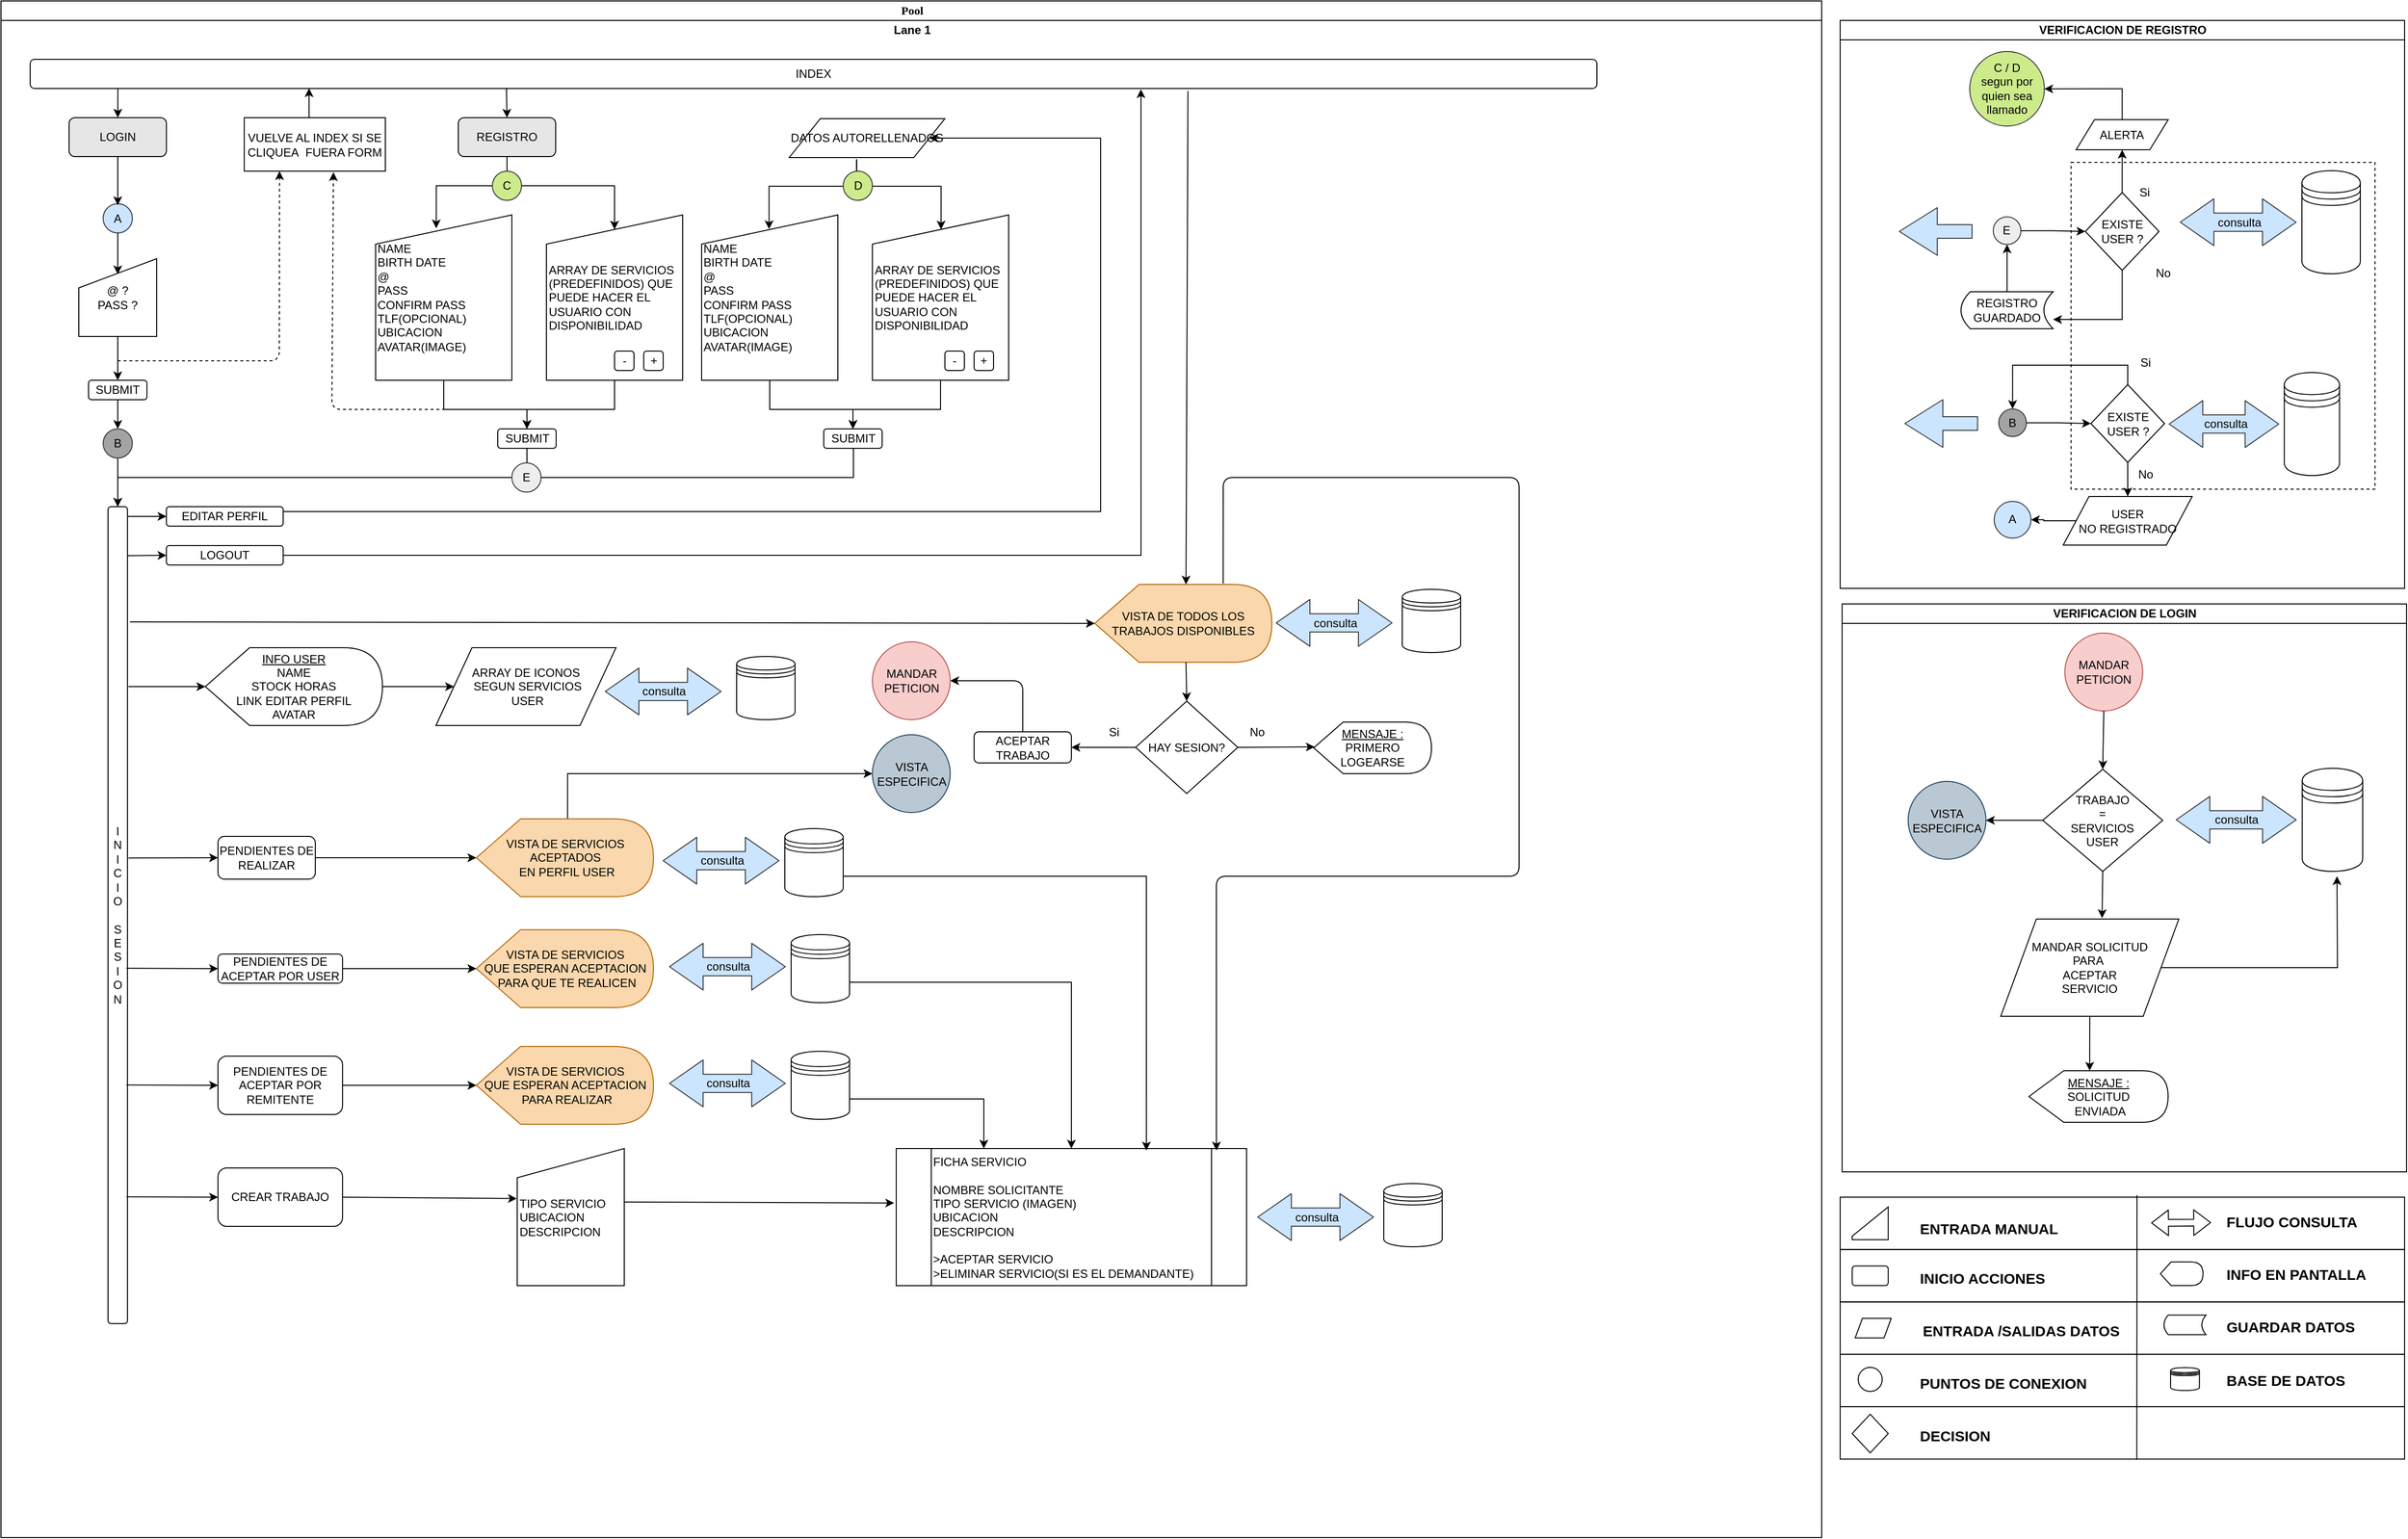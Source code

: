 <mxfile version="12.1.9" type="google" pages="1"><diagram name="Page-1" id="0783ab3e-0a74-02c8-0abd-f7b4e66b4bec"><mxGraphModel dx="1317" dy="709" grid="1" gridSize="10" guides="1" tooltips="1" connect="1" arrows="1" fold="1" page="1" pageScale="1" pageWidth="850" pageHeight="1100" background="#ffffff" math="0" shadow="0"><root><mxCell id="0"/><mxCell id="1" parent="0"/><mxCell id="1c1d494c118603dd-1" value="Pool" style="swimlane;html=1;childLayout=stackLayout;startSize=20;rounded=0;shadow=0;comic=0;labelBackgroundColor=none;strokeColor=#000000;strokeWidth=1;fillColor=#FFFFFF;fontFamily=Verdana;fontSize=12;fontColor=#000000;align=center;" parent="1" vertex="1"><mxGeometry x="60" width="1871" height="1580" as="geometry"/></mxCell><mxCell id="1c1d494c118603dd-2" value="Lane 1" style="swimlane;html=1;startSize=20;swimlaneLine=0;glass=0;fillColor=none;" parent="1c1d494c118603dd-1" vertex="1"><mxGeometry y="20" width="1871" height="1560" as="geometry"/></mxCell><mxCell id="NSRBQ9yBujfU7X5yYh3Y-1" value="INDEX" style="rounded=1;whiteSpace=wrap;html=1;" parent="1c1d494c118603dd-2" vertex="1"><mxGeometry x="30" y="40" width="1610" height="30" as="geometry"/></mxCell><mxCell id="NSRBQ9yBujfU7X5yYh3Y-33" style="edgeStyle=orthogonalEdgeStyle;rounded=0;orthogonalLoop=1;jettySize=auto;html=1;exitX=0.5;exitY=1;exitDx=0;exitDy=0;entryX=0.5;entryY=0.2;entryDx=0;entryDy=0;entryPerimeter=0;" parent="1c1d494c118603dd-2" source="NSRBQ9yBujfU7X5yYh3Y-242" target="NSRBQ9yBujfU7X5yYh3Y-31" edge="1"><mxGeometry relative="1" as="geometry"/></mxCell><mxCell id="NSRBQ9yBujfU7X5yYh3Y-5" value="LOGIN" style="rounded=1;whiteSpace=wrap;html=1;absoluteArcSize=0;perimeterSpacing=0;fillColor=#E6E6E6;" parent="1c1d494c118603dd-2" vertex="1"><mxGeometry x="70" y="100" width="100" height="40" as="geometry"/></mxCell><mxCell id="NSRBQ9yBujfU7X5yYh3Y-7" value="" style="endArrow=classic;html=1;exitX=0.056;exitY=1.011;exitDx=0;exitDy=0;exitPerimeter=0;" parent="1c1d494c118603dd-2" source="NSRBQ9yBujfU7X5yYh3Y-1" target="NSRBQ9yBujfU7X5yYh3Y-5" edge="1"><mxGeometry width="50" height="50" relative="1" as="geometry"><mxPoint x="200" y="130" as="sourcePoint"/><mxPoint x="250" y="80" as="targetPoint"/></mxGeometry></mxCell><mxCell id="NSRBQ9yBujfU7X5yYh3Y-63" style="edgeStyle=orthogonalEdgeStyle;rounded=0;orthogonalLoop=1;jettySize=auto;html=1;entryX=0.5;entryY=0;entryDx=0;entryDy=0;" parent="1c1d494c118603dd-2" source="NSRBQ9yBujfU7X5yYh3Y-240" target="NSRBQ9yBujfU7X5yYh3Y-62" edge="1"><mxGeometry relative="1" as="geometry"><mxPoint x="120" y="420" as="sourcePoint"/></mxGeometry></mxCell><mxCell id="NSRBQ9yBujfU7X5yYh3Y-53" style="edgeStyle=orthogonalEdgeStyle;rounded=0;orthogonalLoop=1;jettySize=auto;html=1;exitX=0.5;exitY=1;exitDx=0;exitDy=0;entryX=0.5;entryY=0;entryDx=0;entryDy=0;" parent="1c1d494c118603dd-2" source="NSRBQ9yBujfU7X5yYh3Y-31" target="NSRBQ9yBujfU7X5yYh3Y-52" edge="1"><mxGeometry relative="1" as="geometry"/></mxCell><mxCell id="NSRBQ9yBujfU7X5yYh3Y-31" value="@ ?&lt;br&gt;PASS ?" style="shape=manualInput;whiteSpace=wrap;html=1;rounded=0;" parent="1c1d494c118603dd-2" vertex="1"><mxGeometry x="80" y="245" width="80" height="80" as="geometry"/></mxCell><mxCell id="NSRBQ9yBujfU7X5yYh3Y-57" style="edgeStyle=orthogonalEdgeStyle;rounded=0;orthogonalLoop=1;jettySize=auto;html=1;exitX=0.5;exitY=1;exitDx=0;exitDy=0;entryX=0.445;entryY=0.081;entryDx=0;entryDy=0;entryPerimeter=0;" parent="1c1d494c118603dd-2" source="NSRBQ9yBujfU7X5yYh3Y-46" target="NSRBQ9yBujfU7X5yYh3Y-48" edge="1"><mxGeometry relative="1" as="geometry"/></mxCell><mxCell id="NSRBQ9yBujfU7X5yYh3Y-58" style="edgeStyle=orthogonalEdgeStyle;rounded=0;orthogonalLoop=1;jettySize=auto;html=1;exitX=0.5;exitY=1;exitDx=0;exitDy=0;entryX=0.5;entryY=0.088;entryDx=0;entryDy=0;entryPerimeter=0;" parent="1c1d494c118603dd-2" source="NSRBQ9yBujfU7X5yYh3Y-46" target="NSRBQ9yBujfU7X5yYh3Y-49" edge="1"><mxGeometry relative="1" as="geometry"/></mxCell><mxCell id="NSRBQ9yBujfU7X5yYh3Y-46" value="REGISTRO" style="rounded=1;whiteSpace=wrap;html=1;absoluteArcSize=0;perimeterSpacing=0;fillColor=#E6E6E6;" parent="1c1d494c118603dd-2" vertex="1"><mxGeometry x="470" y="100" width="100" height="40" as="geometry"/></mxCell><mxCell id="NSRBQ9yBujfU7X5yYh3Y-47" value="" style="endArrow=classic;html=1;exitX=0.304;exitY=0.978;exitDx=0;exitDy=0;exitPerimeter=0;entryX=0.5;entryY=0;entryDx=0;entryDy=0;" parent="1c1d494c118603dd-2" source="NSRBQ9yBujfU7X5yYh3Y-1" target="NSRBQ9yBujfU7X5yYh3Y-46" edge="1"><mxGeometry width="50" height="50" relative="1" as="geometry"><mxPoint x="640" y="170" as="sourcePoint"/><mxPoint x="690" y="120" as="targetPoint"/></mxGeometry></mxCell><mxCell id="NSRBQ9yBujfU7X5yYh3Y-60" style="edgeStyle=orthogonalEdgeStyle;rounded=0;orthogonalLoop=1;jettySize=auto;html=1;exitX=0.5;exitY=1;exitDx=0;exitDy=0;entryX=0.5;entryY=0;entryDx=0;entryDy=0;" parent="1c1d494c118603dd-2" source="NSRBQ9yBujfU7X5yYh3Y-48" target="NSRBQ9yBujfU7X5yYh3Y-59" edge="1"><mxGeometry relative="1" as="geometry"><Array as="points"><mxPoint x="454.5" y="400"/><mxPoint x="540.5" y="400"/></Array></mxGeometry></mxCell><mxCell id="NSRBQ9yBujfU7X5yYh3Y-48" value="NAME&lt;br&gt;BIRTH DATE&lt;br&gt;@&lt;br&gt;PASS&lt;br&gt;CONFIRM PASS&lt;br&gt;TLF(OPCIONAL)&lt;br&gt;UBICACION&lt;br&gt;AVATAR(IMAGE)&lt;br&gt;" style="shape=manualInput;whiteSpace=wrap;html=1;rounded=0;fillColor=none;align=left;" parent="1c1d494c118603dd-2" vertex="1"><mxGeometry x="385" y="200" width="140" height="170" as="geometry"/></mxCell><mxCell id="NSRBQ9yBujfU7X5yYh3Y-61" style="edgeStyle=orthogonalEdgeStyle;rounded=0;orthogonalLoop=1;jettySize=auto;html=1;exitX=0.5;exitY=1;exitDx=0;exitDy=0;entryX=0.5;entryY=0;entryDx=0;entryDy=0;" parent="1c1d494c118603dd-2" source="NSRBQ9yBujfU7X5yYh3Y-49" target="NSRBQ9yBujfU7X5yYh3Y-59" edge="1"><mxGeometry relative="1" as="geometry"><Array as="points"><mxPoint x="630.5" y="400"/><mxPoint x="540.5" y="400"/></Array></mxGeometry></mxCell><mxCell id="NSRBQ9yBujfU7X5yYh3Y-49" value="ARRAY DE SERVICIOS (PREDEFINIDOS) QUE PUEDE HACER EL USUARIO CON DISPONIBILIDAD" style="shape=manualInput;whiteSpace=wrap;html=1;rounded=0;fillColor=none;align=left;" parent="1c1d494c118603dd-2" vertex="1"><mxGeometry x="560.5" y="200" width="140" height="170" as="geometry"/></mxCell><mxCell id="NSRBQ9yBujfU7X5yYh3Y-54" style="edgeStyle=orthogonalEdgeStyle;rounded=0;orthogonalLoop=1;jettySize=auto;html=1;exitX=0.5;exitY=1;exitDx=0;exitDy=0;entryX=0.5;entryY=0;entryDx=0;entryDy=0;" parent="1c1d494c118603dd-2" source="NSRBQ9yBujfU7X5yYh3Y-52" target="NSRBQ9yBujfU7X5yYh3Y-240" edge="1"><mxGeometry relative="1" as="geometry"><mxPoint x="120" y="359.571" as="targetPoint"/></mxGeometry></mxCell><mxCell id="NSRBQ9yBujfU7X5yYh3Y-52" value="SUBMIT" style="rounded=1;whiteSpace=wrap;html=1;fillColor=none;" parent="1c1d494c118603dd-2" vertex="1"><mxGeometry x="90" y="370" width="60" height="20" as="geometry"/></mxCell><mxCell id="NSRBQ9yBujfU7X5yYh3Y-55" value="+" style="rounded=1;whiteSpace=wrap;html=1;fillColor=none;" parent="1c1d494c118603dd-2" vertex="1"><mxGeometry x="660.5" y="340" width="20" height="20" as="geometry"/></mxCell><mxCell id="NSRBQ9yBujfU7X5yYh3Y-56" value="-" style="rounded=1;whiteSpace=wrap;html=1;fillColor=none;" parent="1c1d494c118603dd-2" vertex="1"><mxGeometry x="630.5" y="340" width="20" height="20" as="geometry"/></mxCell><mxCell id="NSRBQ9yBujfU7X5yYh3Y-65" style="edgeStyle=orthogonalEdgeStyle;rounded=0;orthogonalLoop=1;jettySize=auto;html=1;exitX=0.5;exitY=1;exitDx=0;exitDy=0;entryX=0.5;entryY=0;entryDx=0;entryDy=0;" parent="1c1d494c118603dd-2" source="NSRBQ9yBujfU7X5yYh3Y-59" target="NSRBQ9yBujfU7X5yYh3Y-62" edge="1"><mxGeometry relative="1" as="geometry"/></mxCell><mxCell id="NSRBQ9yBujfU7X5yYh3Y-59" value="SUBMIT" style="rounded=1;whiteSpace=wrap;html=1;fillColor=none;" parent="1c1d494c118603dd-2" vertex="1"><mxGeometry x="510.5" y="420" width="60" height="20" as="geometry"/></mxCell><mxCell id="NSRBQ9yBujfU7X5yYh3Y-62" value="I&lt;br&gt;N&lt;br&gt;I&lt;br&gt;C&lt;br&gt;I&lt;br&gt;O&lt;br&gt;&lt;br&gt;S&lt;br&gt;E&lt;br&gt;S&lt;br&gt;I&lt;br&gt;O&lt;br&gt;N" style="rounded=1;whiteSpace=wrap;html=1;fillColor=none;gradientColor=#d5739d;strokeColor=#000000;" parent="1c1d494c118603dd-2" vertex="1"><mxGeometry x="110" y="500" width="20" height="840" as="geometry"/></mxCell><mxCell id="NSRBQ9yBujfU7X5yYh3Y-66" value="" style="endArrow=classic;html=1;dashed=1;entryX=0.632;entryY=1.021;entryDx=0;entryDy=0;entryPerimeter=0;" parent="1c1d494c118603dd-2" target="NSRBQ9yBujfU7X5yYh3Y-69" edge="1"><mxGeometry width="50" height="50" relative="1" as="geometry"><mxPoint x="480.5" y="400" as="sourcePoint"/><mxPoint x="370" y="94" as="targetPoint"/><Array as="points"><mxPoint x="340" y="400"/></Array></mxGeometry></mxCell><mxCell id="NSRBQ9yBujfU7X5yYh3Y-286" style="edgeStyle=orthogonalEdgeStyle;rounded=0;orthogonalLoop=1;jettySize=auto;html=1;exitX=0.5;exitY=0;exitDx=0;exitDy=0;entryX=0.178;entryY=0.993;entryDx=0;entryDy=0;entryPerimeter=0;" parent="1c1d494c118603dd-2" source="NSRBQ9yBujfU7X5yYh3Y-69" target="NSRBQ9yBujfU7X5yYh3Y-1" edge="1"><mxGeometry relative="1" as="geometry"/></mxCell><mxCell id="NSRBQ9yBujfU7X5yYh3Y-69" value="&lt;span style=&quot;white-space: normal&quot;&gt;VUELVE AL INDEX SI SE CLIQUEA&amp;nbsp; FUERA FORM&lt;/span&gt;" style="rounded=0;whiteSpace=wrap;html=1;glass=0;fillColor=none;" parent="1c1d494c118603dd-2" vertex="1"><mxGeometry x="250" y="100" width="145" height="55" as="geometry"/></mxCell><mxCell id="NSRBQ9yBujfU7X5yYh3Y-108" value="" style="endArrow=classic;html=1;dashed=1;entryX=0.25;entryY=1;entryDx=0;entryDy=0;" parent="1c1d494c118603dd-2" target="NSRBQ9yBujfU7X5yYh3Y-69" edge="1"><mxGeometry width="50" height="50" relative="1" as="geometry"><mxPoint x="120" y="350" as="sourcePoint"/><mxPoint x="340" y="280" as="targetPoint"/><Array as="points"><mxPoint x="286" y="350"/></Array></mxGeometry></mxCell><mxCell id="NSRBQ9yBujfU7X5yYh3Y-190" style="edgeStyle=orthogonalEdgeStyle;rounded=0;orthogonalLoop=1;jettySize=auto;html=1;exitX=1;exitY=0.25;exitDx=0;exitDy=0;" parent="1c1d494c118603dd-2" source="NSRBQ9yBujfU7X5yYh3Y-141" target="NSRBQ9yBujfU7X5yYh3Y-188" edge="1"><mxGeometry relative="1" as="geometry"><Array as="points"><mxPoint x="1130" y="505"/><mxPoint x="1130" y="121"/></Array></mxGeometry></mxCell><mxCell id="NSRBQ9yBujfU7X5yYh3Y-141" value="EDITAR PERFIL" style="rounded=1;whiteSpace=wrap;html=1;glass=0;fillColor=none;" parent="1c1d494c118603dd-2" vertex="1"><mxGeometry x="170" y="500" width="120" height="20" as="geometry"/></mxCell><mxCell id="NSRBQ9yBujfU7X5yYh3Y-178" value="NAME&lt;br&gt;BIRTH DATE&lt;br&gt;@&lt;br&gt;PASS&lt;br&gt;CONFIRM PASS&lt;br&gt;TLF(OPCIONAL)&lt;br&gt;UBICACION&lt;br&gt;AVATAR(IMAGE)&lt;br&gt;" style="shape=manualInput;whiteSpace=wrap;html=1;rounded=0;fillColor=none;align=left;" parent="1c1d494c118603dd-2" vertex="1"><mxGeometry x="720" y="200" width="140" height="170" as="geometry"/></mxCell><mxCell id="NSRBQ9yBujfU7X5yYh3Y-179" value="ARRAY DE SERVICIOS (PREDEFINIDOS) QUE PUEDE HACER EL USUARIO CON DISPONIBILIDAD" style="shape=manualInput;whiteSpace=wrap;html=1;rounded=0;fillColor=none;align=left;" parent="1c1d494c118603dd-2" vertex="1"><mxGeometry x="895.5" y="200" width="140" height="170" as="geometry"/></mxCell><mxCell id="NSRBQ9yBujfU7X5yYh3Y-180" style="edgeStyle=orthogonalEdgeStyle;rounded=0;orthogonalLoop=1;jettySize=auto;html=1;exitX=0.5;exitY=1;exitDx=0;exitDy=0;entryX=0.5;entryY=0;entryDx=0;entryDy=0;" parent="1c1d494c118603dd-2" source="NSRBQ9yBujfU7X5yYh3Y-179" target="NSRBQ9yBujfU7X5yYh3Y-182" edge="1"><mxGeometry relative="1" as="geometry"><Array as="points"><mxPoint x="965.5" y="400"/><mxPoint x="875.5" y="400"/></Array></mxGeometry></mxCell><mxCell id="NSRBQ9yBujfU7X5yYh3Y-181" style="edgeStyle=orthogonalEdgeStyle;rounded=0;orthogonalLoop=1;jettySize=auto;html=1;exitX=0.5;exitY=1;exitDx=0;exitDy=0;entryX=0.5;entryY=0;entryDx=0;entryDy=0;" parent="1c1d494c118603dd-2" source="NSRBQ9yBujfU7X5yYh3Y-178" target="NSRBQ9yBujfU7X5yYh3Y-182" edge="1"><mxGeometry relative="1" as="geometry"><Array as="points"><mxPoint x="789.5" y="400"/><mxPoint x="875.5" y="400"/></Array></mxGeometry></mxCell><mxCell id="NSRBQ9yBujfU7X5yYh3Y-182" value="SUBMIT" style="rounded=1;whiteSpace=wrap;html=1;fillColor=none;" parent="1c1d494c118603dd-2" vertex="1"><mxGeometry x="845.5" y="420" width="60" height="20" as="geometry"/></mxCell><mxCell id="NSRBQ9yBujfU7X5yYh3Y-185" style="edgeStyle=orthogonalEdgeStyle;rounded=0;orthogonalLoop=1;jettySize=auto;html=1;exitX=0.433;exitY=1.058;exitDx=0;exitDy=0;entryX=0.495;entryY=0.086;entryDx=0;entryDy=0;entryPerimeter=0;exitPerimeter=0;" parent="1c1d494c118603dd-2" source="NSRBQ9yBujfU7X5yYh3Y-188" target="NSRBQ9yBujfU7X5yYh3Y-178" edge="1"><mxGeometry relative="1" as="geometry"><mxPoint x="863" y="170" as="sourcePoint"/><mxPoint x="790" y="210" as="targetPoint"/></mxGeometry></mxCell><mxCell id="NSRBQ9yBujfU7X5yYh3Y-186" style="edgeStyle=orthogonalEdgeStyle;rounded=0;orthogonalLoop=1;jettySize=auto;html=1;entryX=0.504;entryY=0.088;entryDx=0;entryDy=0;entryPerimeter=0;exitX=0.433;exitY=1.042;exitDx=0;exitDy=0;exitPerimeter=0;" parent="1c1d494c118603dd-2" source="NSRBQ9yBujfU7X5yYh3Y-188" target="NSRBQ9yBujfU7X5yYh3Y-179" edge="1"><mxGeometry relative="1" as="geometry"><mxPoint x="890" y="170" as="sourcePoint"/><mxPoint x="966" y="210" as="targetPoint"/></mxGeometry></mxCell><mxCell id="NSRBQ9yBujfU7X5yYh3Y-188" value="DATOS AUTORELLENADOS" style="shape=parallelogram;perimeter=parallelogramPerimeter;whiteSpace=wrap;html=1;rounded=0;" parent="1c1d494c118603dd-2" vertex="1"><mxGeometry x="810" y="101" width="160" height="40" as="geometry"/></mxCell><mxCell id="NSRBQ9yBujfU7X5yYh3Y-196" value="+" style="rounded=1;whiteSpace=wrap;html=1;fillColor=none;" parent="1c1d494c118603dd-2" vertex="1"><mxGeometry x="1000" y="340" width="20" height="20" as="geometry"/></mxCell><mxCell id="NSRBQ9yBujfU7X5yYh3Y-197" value="-" style="rounded=1;whiteSpace=wrap;html=1;fillColor=none;" parent="1c1d494c118603dd-2" vertex="1"><mxGeometry x="970" y="340" width="20" height="20" as="geometry"/></mxCell><mxCell id="NSRBQ9yBujfU7X5yYh3Y-199" value="" style="endArrow=classic;html=1;entryX=0;entryY=0.5;entryDx=0;entryDy=0;" parent="1c1d494c118603dd-2" target="NSRBQ9yBujfU7X5yYh3Y-141" edge="1"><mxGeometry width="50" height="50" relative="1" as="geometry"><mxPoint x="130" y="510" as="sourcePoint"/><mxPoint x="210" y="490" as="targetPoint"/></mxGeometry></mxCell><mxCell id="NSRBQ9yBujfU7X5yYh3Y-200" value="LOGOUT" style="rounded=1;whiteSpace=wrap;html=1;glass=0;fillColor=none;" parent="1c1d494c118603dd-2" vertex="1"><mxGeometry x="170" y="540" width="120" height="20" as="geometry"/></mxCell><mxCell id="NSRBQ9yBujfU7X5yYh3Y-201" value="" style="endArrow=classic;html=1;exitX=1;exitY=0.023;exitDx=0;exitDy=0;exitPerimeter=0;entryX=0;entryY=0.5;entryDx=0;entryDy=0;" parent="1c1d494c118603dd-2" edge="1"><mxGeometry width="50" height="50" relative="1" as="geometry"><mxPoint x="130" y="550.35" as="sourcePoint"/><mxPoint x="170" y="550" as="targetPoint"/></mxGeometry></mxCell><mxCell id="NSRBQ9yBujfU7X5yYh3Y-204" value="" style="endArrow=none;html=1;rounded=0;" parent="1c1d494c118603dd-2" edge="1"><mxGeometry width="50" height="50" relative="1" as="geometry"><mxPoint x="540" y="470" as="sourcePoint"/><mxPoint x="876" y="440" as="targetPoint"/><Array as="points"><mxPoint x="876" y="470"/></Array></mxGeometry></mxCell><mxCell id="NSRBQ9yBujfU7X5yYh3Y-206" value="E" style="ellipse;whiteSpace=wrap;html=1;aspect=fixed;rounded=0;glass=0;fillColor=#eeeeee;strokeColor=#36393d;" parent="1c1d494c118603dd-2" vertex="1"><mxGeometry x="525" y="455" width="30" height="30" as="geometry"/></mxCell><mxCell id="NSRBQ9yBujfU7X5yYh3Y-202" style="edgeStyle=orthogonalEdgeStyle;rounded=0;orthogonalLoop=1;jettySize=auto;html=1;exitX=1;exitY=0.5;exitDx=0;exitDy=0;entryX=0.709;entryY=1.027;entryDx=0;entryDy=0;entryPerimeter=0;" parent="1c1d494c118603dd-2" source="NSRBQ9yBujfU7X5yYh3Y-200" target="NSRBQ9yBujfU7X5yYh3Y-1" edge="1"><mxGeometry relative="1" as="geometry"><mxPoint x="1170" y="80" as="targetPoint"/></mxGeometry></mxCell><mxCell id="NSRBQ9yBujfU7X5yYh3Y-208" value="C" style="ellipse;whiteSpace=wrap;html=1;aspect=fixed;rounded=0;glass=0;fillColor=#cdeb8b;strokeColor=#36393d;" parent="1c1d494c118603dd-2" vertex="1"><mxGeometry x="505" y="155" width="30" height="30" as="geometry"/></mxCell><mxCell id="NSRBQ9yBujfU7X5yYh3Y-209" value="D" style="ellipse;whiteSpace=wrap;html=1;aspect=fixed;rounded=0;glass=0;fillColor=#cdeb8b;strokeColor=#36393d;" parent="1c1d494c118603dd-2" vertex="1"><mxGeometry x="865.5" y="155" width="30" height="30" as="geometry"/></mxCell><mxCell id="NSRBQ9yBujfU7X5yYh3Y-211" value="" style="shape=datastore;whiteSpace=wrap;html=1;rounded=0;glass=0;fillColor=#ffffff;" parent="1c1d494c118603dd-2" vertex="1"><mxGeometry x="2364.5" y="154.5" width="60" height="106" as="geometry"/></mxCell><mxCell id="NSRBQ9yBujfU7X5yYh3Y-225" value="No" style="text;html=1;strokeColor=none;fillColor=none;align=center;verticalAlign=middle;whiteSpace=wrap;rounded=0;" parent="1c1d494c118603dd-2" vertex="1"><mxGeometry x="2201.5" y="249.5" width="40" height="20" as="geometry"/></mxCell><mxCell id="NSRBQ9yBujfU7X5yYh3Y-227" value="" style="shape=flexArrow;endArrow=classic;startArrow=classic;html=1;endWidth=28.235;endSize=11.176;startWidth=28.235;startSize=11.176;width=18.824;fillColor=#cce5ff;strokeColor=#36393d;" parent="1c1d494c118603dd-2" edge="1"><mxGeometry width="50" height="50" relative="1" as="geometry"><mxPoint x="2239" y="207.5" as="sourcePoint"/><mxPoint x="2359" y="207.5" as="targetPoint"/></mxGeometry></mxCell><mxCell id="NSRBQ9yBujfU7X5yYh3Y-234" value="consulta" style="text;html=1;resizable=0;points=[];align=center;verticalAlign=middle;labelBackgroundColor=#CCE5FF;" parent="NSRBQ9yBujfU7X5yYh3Y-227" vertex="1" connectable="0"><mxGeometry x="-0.256" y="-1" relative="1" as="geometry"><mxPoint x="16" y="-1" as="offset"/></mxGeometry></mxCell><mxCell id="NSRBQ9yBujfU7X5yYh3Y-240" value="B" style="ellipse;whiteSpace=wrap;html=1;aspect=fixed;rounded=0;glass=0;fillColor=#A3A3A3;strokeColor=#36393d;" parent="1c1d494c118603dd-2" vertex="1"><mxGeometry x="105" y="420" width="30" height="30" as="geometry"/></mxCell><mxCell id="NSRBQ9yBujfU7X5yYh3Y-242" value="A" style="ellipse;whiteSpace=wrap;html=1;aspect=fixed;rounded=0;glass=0;fillColor=#cce5ff;strokeColor=#36393d;" parent="1c1d494c118603dd-2" vertex="1"><mxGeometry x="105" y="188.5" width="30" height="30" as="geometry"/></mxCell><mxCell id="NSRBQ9yBujfU7X5yYh3Y-258" style="edgeStyle=orthogonalEdgeStyle;rounded=0;orthogonalLoop=1;jettySize=auto;html=1;exitX=0.5;exitY=1;exitDx=0;exitDy=0;" parent="1c1d494c118603dd-2" source="NSRBQ9yBujfU7X5yYh3Y-5" edge="1"><mxGeometry relative="1" as="geometry"><mxPoint x="179.529" y="169.882" as="sourcePoint"/><mxPoint x="120" y="190" as="targetPoint"/></mxGeometry></mxCell><mxCell id="NSRBQ9yBujfU7X5yYh3Y-291" value="ARRAY DE ICONOS&lt;br&gt;&amp;nbsp;SEGUN SERVICIOS&lt;br&gt;&amp;nbsp;USER" style="shape=parallelogram;perimeter=parallelogramPerimeter;whiteSpace=wrap;html=1;rounded=0;" parent="1c1d494c118603dd-2" vertex="1"><mxGeometry x="447" y="645" width="185" height="80" as="geometry"/></mxCell><mxCell id="NSRBQ9yBujfU7X5yYh3Y-300" value="" style="shape=datastore;whiteSpace=wrap;html=1;rounded=0;glass=0;labelBackgroundColor=#CCE5FF;fillColor=none;" parent="1c1d494c118603dd-2" vertex="1"><mxGeometry x="756" y="654" width="60" height="65" as="geometry"/></mxCell><mxCell id="HzYo18ipo1r4ZtkgB8Rw-26" style="edgeStyle=orthogonalEdgeStyle;rounded=0;orthogonalLoop=1;jettySize=auto;html=1;exitX=1;exitY=0.5;exitDx=0;exitDy=0;exitPerimeter=0;entryX=0;entryY=0.5;entryDx=0;entryDy=0;" parent="1c1d494c118603dd-2" source="HzYo18ipo1r4ZtkgB8Rw-24" target="NSRBQ9yBujfU7X5yYh3Y-291" edge="1"><mxGeometry relative="1" as="geometry"/></mxCell><mxCell id="HzYo18ipo1r4ZtkgB8Rw-24" value="&lt;u style=&quot;white-space: normal&quot;&gt;INFO USER&lt;/u&gt;&lt;br style=&quot;white-space: normal&quot;&gt;&lt;span style=&quot;white-space: normal&quot;&gt;NAME&lt;/span&gt;&lt;br style=&quot;white-space: normal&quot;&gt;&lt;span style=&quot;white-space: normal&quot;&gt;STOCK HORAS&lt;/span&gt;&lt;br style=&quot;white-space: normal&quot;&gt;&lt;span style=&quot;white-space: normal&quot;&gt;LINK EDITAR PERFIL&lt;br&gt;AVATAR&lt;br&gt;&lt;/span&gt;" style="shape=display;whiteSpace=wrap;html=1;" parent="1c1d494c118603dd-2" vertex="1"><mxGeometry x="210" y="645" width="182" height="80" as="geometry"/></mxCell><mxCell id="HzYo18ipo1r4ZtkgB8Rw-28" value="&lt;span style=&quot;white-space: normal&quot;&gt;VISTA DE TODOS LOS TRABAJOS DISPONIBLES&lt;br&gt;&lt;/span&gt;" style="shape=display;whiteSpace=wrap;html=1;fillColor=#fad7ac;strokeColor=#b46504;" parent="1c1d494c118603dd-2" vertex="1"><mxGeometry x="1124" y="580" width="182" height="80" as="geometry"/></mxCell><mxCell id="HzYo18ipo1r4ZtkgB8Rw-29" value="" style="endArrow=classic;html=1;entryX=0;entryY=0;entryDx=93.75;entryDy=0;entryPerimeter=0;exitX=0.739;exitY=1.086;exitDx=0;exitDy=0;exitPerimeter=0;" parent="1c1d494c118603dd-2" source="NSRBQ9yBujfU7X5yYh3Y-1" target="HzYo18ipo1r4ZtkgB8Rw-28" edge="1"><mxGeometry width="50" height="50" relative="1" as="geometry"><mxPoint x="1270" y="380" as="sourcePoint"/><mxPoint x="1320" y="330" as="targetPoint"/></mxGeometry></mxCell><mxCell id="HzYo18ipo1r4ZtkgB8Rw-30" value="" style="endArrow=classic;html=1;entryX=0;entryY=0.5;entryDx=0;entryDy=0;entryPerimeter=0;" parent="1c1d494c118603dd-2" target="HzYo18ipo1r4ZtkgB8Rw-24" edge="1"><mxGeometry width="50" height="50" relative="1" as="geometry"><mxPoint x="131" y="685" as="sourcePoint"/><mxPoint x="230" y="740" as="targetPoint"/></mxGeometry></mxCell><mxCell id="HzYo18ipo1r4ZtkgB8Rw-31" value="" style="endArrow=classic;html=1;entryX=0;entryY=0.5;entryDx=0;entryDy=0;entryPerimeter=0;exitX=1.129;exitY=0.141;exitDx=0;exitDy=0;exitPerimeter=0;" parent="1c1d494c118603dd-2" source="NSRBQ9yBujfU7X5yYh3Y-62" target="HzYo18ipo1r4ZtkgB8Rw-28" edge="1"><mxGeometry width="50" height="50" relative="1" as="geometry"><mxPoint x="300" y="630" as="sourcePoint"/><mxPoint x="350" y="580" as="targetPoint"/></mxGeometry></mxCell><mxCell id="HzYo18ipo1r4ZtkgB8Rw-34" style="edgeStyle=orthogonalEdgeStyle;rounded=0;orthogonalLoop=1;jettySize=auto;html=1;exitX=0;exitY=0.5;exitDx=0;exitDy=0;entryX=1;entryY=0.5;entryDx=0;entryDy=0;" parent="1c1d494c118603dd-2" source="HzYo18ipo1r4ZtkgB8Rw-32" target="HzYo18ipo1r4ZtkgB8Rw-33" edge="1"><mxGeometry relative="1" as="geometry"/></mxCell><mxCell id="HzYo18ipo1r4ZtkgB8Rw-32" value="HAY SESION?" style="rhombus;whiteSpace=wrap;html=1;" parent="1c1d494c118603dd-2" vertex="1"><mxGeometry x="1166" y="700" width="105" height="95" as="geometry"/></mxCell><mxCell id="HzYo18ipo1r4ZtkgB8Rw-33" value="ACEPTAR TRABAJO" style="rounded=1;whiteSpace=wrap;html=1;" parent="1c1d494c118603dd-2" vertex="1"><mxGeometry x="1000" y="731.5" width="100" height="32" as="geometry"/></mxCell><mxCell id="HzYo18ipo1r4ZtkgB8Rw-36" value="" style="endArrow=classic;html=1;entryX=0.5;entryY=0;entryDx=0;entryDy=0;exitX=0;exitY=0;exitDx=93.75;exitDy=80;exitPerimeter=0;" parent="1c1d494c118603dd-2" source="HzYo18ipo1r4ZtkgB8Rw-28" target="HzYo18ipo1r4ZtkgB8Rw-32" edge="1"><mxGeometry width="50" height="50" relative="1" as="geometry"><mxPoint x="1320" y="720" as="sourcePoint"/><mxPoint x="1370" y="670" as="targetPoint"/></mxGeometry></mxCell><mxCell id="HzYo18ipo1r4ZtkgB8Rw-37" value="MANDAR PETICION" style="ellipse;whiteSpace=wrap;html=1;aspect=fixed;fillColor=#f8cecc;strokeColor=#b85450;" parent="1c1d494c118603dd-2" vertex="1"><mxGeometry x="895.5" y="639" width="80" height="80" as="geometry"/></mxCell><mxCell id="HzYo18ipo1r4ZtkgB8Rw-38" value="" style="endArrow=classic;html=1;entryX=1;entryY=0.5;entryDx=0;entryDy=0;exitX=0.5;exitY=0;exitDx=0;exitDy=0;" parent="1c1d494c118603dd-2" source="HzYo18ipo1r4ZtkgB8Rw-33" target="HzYo18ipo1r4ZtkgB8Rw-37" edge="1"><mxGeometry width="50" height="50" relative="1" as="geometry"><mxPoint x="960" y="840" as="sourcePoint"/><mxPoint x="1010" y="790" as="targetPoint"/><Array as="points"><mxPoint x="1050" y="679"/></Array></mxGeometry></mxCell><mxCell id="HzYo18ipo1r4ZtkgB8Rw-40" value="" style="shape=datastore;whiteSpace=wrap;html=1;" parent="1c1d494c118603dd-2" vertex="1"><mxGeometry x="1440" y="585" width="60" height="65" as="geometry"/></mxCell><mxCell id="HzYo18ipo1r4ZtkgB8Rw-43" value="" style="shape=flexArrow;endArrow=classic;startArrow=classic;html=1;endWidth=28.235;endSize=11.176;startWidth=28.235;startSize=11.176;width=18.824;fillColor=#cce5ff;strokeColor=#36393d;" parent="1c1d494c118603dd-2" edge="1"><mxGeometry width="50" height="50" relative="1" as="geometry"><mxPoint x="1310" y="619.5" as="sourcePoint"/><mxPoint x="1430" y="619.5" as="targetPoint"/></mxGeometry></mxCell><mxCell id="HzYo18ipo1r4ZtkgB8Rw-44" value="consulta" style="text;html=1;resizable=0;points=[];align=center;verticalAlign=middle;labelBackgroundColor=#CCE5FF;" parent="HzYo18ipo1r4ZtkgB8Rw-43" vertex="1" connectable="0"><mxGeometry x="-0.256" y="-1" relative="1" as="geometry"><mxPoint x="16" y="-1" as="offset"/></mxGeometry></mxCell><mxCell id="HzYo18ipo1r4ZtkgB8Rw-45" value="Si" style="text;html=1;strokeColor=none;fillColor=none;align=center;verticalAlign=middle;whiteSpace=wrap;rounded=0;" parent="1c1d494c118603dd-2" vertex="1"><mxGeometry x="1124" y="721.5" width="40" height="20" as="geometry"/></mxCell><mxCell id="HzYo18ipo1r4ZtkgB8Rw-48" value="" style="endArrow=classic;html=1;exitX=1;exitY=0.5;exitDx=0;exitDy=0;entryX=0;entryY=0.5;entryDx=0;entryDy=0;" parent="1c1d494c118603dd-2" source="HzYo18ipo1r4ZtkgB8Rw-32" edge="1"><mxGeometry width="50" height="50" relative="1" as="geometry"><mxPoint x="1280" y="850" as="sourcePoint"/><mxPoint x="1350" y="747" as="targetPoint"/></mxGeometry></mxCell><mxCell id="HzYo18ipo1r4ZtkgB8Rw-49" value="No" style="text;html=1;strokeColor=none;fillColor=none;align=center;verticalAlign=middle;whiteSpace=wrap;rounded=0;" parent="1c1d494c118603dd-2" vertex="1"><mxGeometry x="1271" y="721.5" width="40" height="20" as="geometry"/></mxCell><mxCell id="HzYo18ipo1r4ZtkgB8Rw-56" value="&lt;span style=&quot;white-space: normal&quot;&gt;&lt;u&gt;MENSAJE :&lt;br&gt;&lt;/u&gt;PRIMERO &lt;br&gt;LOGEARSE&lt;br&gt;&lt;/span&gt;" style="shape=display;whiteSpace=wrap;html=1;" parent="1c1d494c118603dd-2" vertex="1"><mxGeometry x="1349" y="721.5" width="121" height="53" as="geometry"/></mxCell><mxCell id="YDiawfONjjWJM0eEwHar-2" style="edgeStyle=orthogonalEdgeStyle;rounded=0;orthogonalLoop=1;jettySize=auto;html=1;exitX=0;exitY=0;exitDx=93.75;exitDy=0;exitPerimeter=0;entryX=0;entryY=0.5;entryDx=0;entryDy=0;" parent="1c1d494c118603dd-2" source="HzYo18ipo1r4ZtkgB8Rw-66" target="HzYo18ipo1r4ZtkgB8Rw-72" edge="1"><mxGeometry relative="1" as="geometry"/></mxCell><mxCell id="HzYo18ipo1r4ZtkgB8Rw-66" value="&lt;span style=&quot;white-space: normal&quot;&gt;VISTA DE SERVICIOS ACEPTADOS&lt;br&gt;&amp;nbsp;EN PERFIL USER&lt;br&gt;&lt;/span&gt;" style="shape=display;whiteSpace=wrap;html=1;fillColor=#fad7ac;strokeColor=#b46504;" parent="1c1d494c118603dd-2" vertex="1"><mxGeometry x="488.5" y="821" width="182" height="80" as="geometry"/></mxCell><mxCell id="HzYo18ipo1r4ZtkgB8Rw-71" style="edgeStyle=orthogonalEdgeStyle;rounded=0;orthogonalLoop=1;jettySize=auto;html=1;exitX=1;exitY=0.5;exitDx=0;exitDy=0;entryX=0;entryY=0.5;entryDx=0;entryDy=0;entryPerimeter=0;" parent="1c1d494c118603dd-2" source="HzYo18ipo1r4ZtkgB8Rw-67" target="HzYo18ipo1r4ZtkgB8Rw-66" edge="1"><mxGeometry relative="1" as="geometry"/></mxCell><mxCell id="HzYo18ipo1r4ZtkgB8Rw-67" value="PENDIENTES DE REALIZAR" style="rounded=1;whiteSpace=wrap;html=1;" parent="1c1d494c118603dd-2" vertex="1"><mxGeometry x="223" y="839" width="100" height="44" as="geometry"/></mxCell><mxCell id="HzYo18ipo1r4ZtkgB8Rw-70" value="" style="endArrow=classic;html=1;exitX=1.05;exitY=0.43;exitDx=0;exitDy=0;exitPerimeter=0;entryX=0;entryY=0.5;entryDx=0;entryDy=0;" parent="1c1d494c118603dd-2" source="NSRBQ9yBujfU7X5yYh3Y-62" target="HzYo18ipo1r4ZtkgB8Rw-67" edge="1"><mxGeometry width="50" height="50" relative="1" as="geometry"><mxPoint x="170" y="940" as="sourcePoint"/><mxPoint x="220" y="890" as="targetPoint"/></mxGeometry></mxCell><mxCell id="HzYo18ipo1r4ZtkgB8Rw-72" value="VISTA ESPECIFICA" style="ellipse;whiteSpace=wrap;html=1;aspect=fixed;fillColor=#bac8d3;strokeColor=#23445d;" parent="1c1d494c118603dd-2" vertex="1"><mxGeometry x="895.5" y="734.5" width="80" height="80" as="geometry"/></mxCell><mxCell id="HzYo18ipo1r4ZtkgB8Rw-107" value="PENDIENTES DE ACEPTAR POR USER" style="rounded=1;whiteSpace=wrap;html=1;" parent="1c1d494c118603dd-2" vertex="1"><mxGeometry x="223" y="960" width="128" height="30" as="geometry"/></mxCell><mxCell id="HzYo18ipo1r4ZtkgB8Rw-108" value="&lt;span style=&quot;white-space: normal&quot;&gt;VISTA DE SERVICIOS &lt;br&gt;QUE ESPERAN ACEPTACION&lt;br&gt;&amp;nbsp;PARA QUE TE REALICEN&lt;br&gt;&lt;/span&gt;" style="shape=display;whiteSpace=wrap;html=1;fillColor=#fad7ac;strokeColor=#b46504;" parent="1c1d494c118603dd-2" vertex="1"><mxGeometry x="488.5" y="935" width="182" height="80" as="geometry"/></mxCell><mxCell id="HzYo18ipo1r4ZtkgB8Rw-110" value="" style="endArrow=classic;html=1;strokeColor=#000000;fillColor=none;exitX=1;exitY=0.5;exitDx=0;exitDy=0;entryX=0;entryY=0.5;entryDx=0;entryDy=0;entryPerimeter=0;" parent="1c1d494c118603dd-2" source="HzYo18ipo1r4ZtkgB8Rw-107" target="HzYo18ipo1r4ZtkgB8Rw-108" edge="1"><mxGeometry width="50" height="50" relative="1" as="geometry"><mxPoint x="390" y="970" as="sourcePoint"/><mxPoint x="440" y="920" as="targetPoint"/></mxGeometry></mxCell><mxCell id="YDiawfONjjWJM0eEwHar-9" style="edgeStyle=orthogonalEdgeStyle;rounded=0;orthogonalLoop=1;jettySize=auto;html=1;exitX=1;exitY=0.7;exitDx=0;exitDy=0;entryX=0.5;entryY=0;entryDx=0;entryDy=0;" parent="1c1d494c118603dd-2" source="HzYo18ipo1r4ZtkgB8Rw-111" target="HzYo18ipo1r4ZtkgB8Rw-329" edge="1"><mxGeometry relative="1" as="geometry"/></mxCell><mxCell id="HzYo18ipo1r4ZtkgB8Rw-111" value="" style="shape=datastore;whiteSpace=wrap;html=1;rounded=0;glass=0;fillColor=#ffffff;" parent="1c1d494c118603dd-2" vertex="1"><mxGeometry x="812" y="940" width="60" height="70" as="geometry"/></mxCell><mxCell id="HzYo18ipo1r4ZtkgB8Rw-112" value="" style="shape=flexArrow;endArrow=classic;startArrow=classic;html=1;endWidth=28.235;endSize=11.176;startWidth=28.235;startSize=11.176;width=18.824;fillColor=#cce5ff;strokeColor=#36393d;" parent="1c1d494c118603dd-2" edge="1"><mxGeometry width="50" height="50" relative="1" as="geometry"><mxPoint x="686.5" y="973" as="sourcePoint"/><mxPoint x="806.5" y="973" as="targetPoint"/></mxGeometry></mxCell><mxCell id="HzYo18ipo1r4ZtkgB8Rw-113" value="consulta" style="text;html=1;resizable=0;points=[];align=center;verticalAlign=middle;labelBackgroundColor=#CCE5FF;" parent="HzYo18ipo1r4ZtkgB8Rw-112" vertex="1" connectable="0"><mxGeometry x="-0.256" y="-1" relative="1" as="geometry"><mxPoint x="16" y="-1" as="offset"/></mxGeometry></mxCell><mxCell id="HzYo18ipo1r4ZtkgB8Rw-114" value="" style="endArrow=classic;html=1;strokeColor=#000000;fillColor=none;entryX=0;entryY=0.5;entryDx=0;entryDy=0;exitX=0.95;exitY=0.565;exitDx=0;exitDy=0;exitPerimeter=0;" parent="1c1d494c118603dd-2" source="NSRBQ9yBujfU7X5yYh3Y-62" target="HzYo18ipo1r4ZtkgB8Rw-107" edge="1"><mxGeometry width="50" height="50" relative="1" as="geometry"><mxPoint x="180" y="1070" as="sourcePoint"/><mxPoint x="230" y="1020" as="targetPoint"/></mxGeometry></mxCell><mxCell id="HzYo18ipo1r4ZtkgB8Rw-115" value="PENDIENTES DE ACEPTAR POR REMITENTE" style="rounded=1;whiteSpace=wrap;html=1;" parent="1c1d494c118603dd-2" vertex="1"><mxGeometry x="223" y="1065" width="128" height="60" as="geometry"/></mxCell><mxCell id="HzYo18ipo1r4ZtkgB8Rw-116" value="&lt;span style=&quot;white-space: normal&quot;&gt;VISTA DE SERVICIOS &lt;br&gt;QUE ESPERAN ACEPTACION&lt;br&gt;&amp;nbsp;PARA REALIZAR&lt;br&gt;&lt;/span&gt;" style="shape=display;whiteSpace=wrap;html=1;fillColor=#fad7ac;strokeColor=#b46504;" parent="1c1d494c118603dd-2" vertex="1"><mxGeometry x="488.5" y="1055" width="182" height="80" as="geometry"/></mxCell><mxCell id="HzYo18ipo1r4ZtkgB8Rw-117" value="" style="endArrow=classic;html=1;strokeColor=#000000;fillColor=none;exitX=1;exitY=0.5;exitDx=0;exitDy=0;entryX=0;entryY=0.5;entryDx=0;entryDy=0;entryPerimeter=0;" parent="1c1d494c118603dd-2" source="HzYo18ipo1r4ZtkgB8Rw-115" target="HzYo18ipo1r4ZtkgB8Rw-116" edge="1"><mxGeometry width="50" height="50" relative="1" as="geometry"><mxPoint x="330" y="1070" as="sourcePoint"/><mxPoint x="380" y="1020" as="targetPoint"/></mxGeometry></mxCell><mxCell id="YDiawfONjjWJM0eEwHar-8" style="edgeStyle=orthogonalEdgeStyle;rounded=0;orthogonalLoop=1;jettySize=auto;html=1;exitX=1;exitY=0.7;exitDx=0;exitDy=0;entryX=0.25;entryY=0;entryDx=0;entryDy=0;" parent="1c1d494c118603dd-2" source="HzYo18ipo1r4ZtkgB8Rw-118" target="HzYo18ipo1r4ZtkgB8Rw-329" edge="1"><mxGeometry relative="1" as="geometry"/></mxCell><mxCell id="HzYo18ipo1r4ZtkgB8Rw-118" value="" style="shape=datastore;whiteSpace=wrap;html=1;rounded=0;glass=0;fillColor=#ffffff;" parent="1c1d494c118603dd-2" vertex="1"><mxGeometry x="812" y="1060" width="60" height="70" as="geometry"/></mxCell><mxCell id="HzYo18ipo1r4ZtkgB8Rw-119" value="" style="shape=flexArrow;endArrow=classic;startArrow=classic;html=1;endWidth=28.235;endSize=11.176;startWidth=28.235;startSize=11.176;width=18.824;fillColor=#cce5ff;strokeColor=#36393d;" parent="1c1d494c118603dd-2" edge="1"><mxGeometry width="50" height="50" relative="1" as="geometry"><mxPoint x="686.5" y="1093" as="sourcePoint"/><mxPoint x="806.5" y="1093" as="targetPoint"/></mxGeometry></mxCell><mxCell id="HzYo18ipo1r4ZtkgB8Rw-120" value="consulta" style="text;html=1;resizable=0;points=[];align=center;verticalAlign=middle;labelBackgroundColor=#CCE5FF;" parent="HzYo18ipo1r4ZtkgB8Rw-119" vertex="1" connectable="0"><mxGeometry x="-0.256" y="-1" relative="1" as="geometry"><mxPoint x="16" y="-1" as="offset"/></mxGeometry></mxCell><mxCell id="HzYo18ipo1r4ZtkgB8Rw-121" value="" style="endArrow=classic;html=1;strokeColor=#000000;fillColor=none;entryX=0;entryY=0.5;entryDx=0;entryDy=0;exitX=0.95;exitY=0.565;exitDx=0;exitDy=0;exitPerimeter=0;" parent="1c1d494c118603dd-2" target="HzYo18ipo1r4ZtkgB8Rw-115" edge="1"><mxGeometry width="50" height="50" relative="1" as="geometry"><mxPoint x="129" y="1094.6" as="sourcePoint"/><mxPoint x="170" y="1120" as="targetPoint"/></mxGeometry></mxCell><mxCell id="HzYo18ipo1r4ZtkgB8Rw-318" value="CREAR TRABAJO" style="rounded=1;whiteSpace=wrap;html=1;" parent="1c1d494c118603dd-2" vertex="1"><mxGeometry x="223" y="1180" width="128" height="60" as="geometry"/></mxCell><mxCell id="HzYo18ipo1r4ZtkgB8Rw-320" value="" style="endArrow=classic;html=1;strokeColor=#000000;fillColor=none;exitX=1;exitY=0.5;exitDx=0;exitDy=0;entryX=-0.004;entryY=0.365;entryDx=0;entryDy=0;entryPerimeter=0;" parent="1c1d494c118603dd-2" source="HzYo18ipo1r4ZtkgB8Rw-318" target="YDiawfONjjWJM0eEwHar-3" edge="1"><mxGeometry width="50" height="50" relative="1" as="geometry"><mxPoint x="270" y="1165" as="sourcePoint"/><mxPoint x="488.5" y="1210" as="targetPoint"/></mxGeometry></mxCell><mxCell id="YDiawfONjjWJM0eEwHar-10" style="edgeStyle=orthogonalEdgeStyle;rounded=0;orthogonalLoop=1;jettySize=auto;html=1;exitX=1;exitY=0.7;exitDx=0;exitDy=0;entryX=0.714;entryY=0.014;entryDx=0;entryDy=0;entryPerimeter=0;" parent="1c1d494c118603dd-2" source="HzYo18ipo1r4ZtkgB8Rw-321" target="HzYo18ipo1r4ZtkgB8Rw-329" edge="1"><mxGeometry relative="1" as="geometry"><mxPoint x="1180" y="1150" as="targetPoint"/></mxGeometry></mxCell><mxCell id="HzYo18ipo1r4ZtkgB8Rw-321" value="" style="shape=datastore;whiteSpace=wrap;html=1;rounded=0;glass=0;fillColor=#ffffff;" parent="1c1d494c118603dd-2" vertex="1"><mxGeometry x="805.5" y="831" width="60" height="70" as="geometry"/></mxCell><mxCell id="HzYo18ipo1r4ZtkgB8Rw-322" value="" style="shape=flexArrow;endArrow=classic;startArrow=classic;html=1;endWidth=28.235;endSize=11.176;startWidth=28.235;startSize=11.176;width=18.824;fillColor=#cce5ff;strokeColor=#36393d;" parent="1c1d494c118603dd-2" edge="1"><mxGeometry width="50" height="50" relative="1" as="geometry"><mxPoint x="680" y="864" as="sourcePoint"/><mxPoint x="800.0" y="864" as="targetPoint"/></mxGeometry></mxCell><mxCell id="HzYo18ipo1r4ZtkgB8Rw-323" value="consulta" style="text;html=1;resizable=0;points=[];align=center;verticalAlign=middle;labelBackgroundColor=#CCE5FF;" parent="HzYo18ipo1r4ZtkgB8Rw-322" vertex="1" connectable="0"><mxGeometry x="-0.256" y="-1" relative="1" as="geometry"><mxPoint x="16" y="-1" as="offset"/></mxGeometry></mxCell><mxCell id="HzYo18ipo1r4ZtkgB8Rw-324" value="" style="endArrow=classic;html=1;strokeColor=#000000;fillColor=none;entryX=0;entryY=0.5;entryDx=0;entryDy=0;exitX=0.95;exitY=0.565;exitDx=0;exitDy=0;exitPerimeter=0;" parent="1c1d494c118603dd-2" target="HzYo18ipo1r4ZtkgB8Rw-318" edge="1"><mxGeometry width="50" height="50" relative="1" as="geometry"><mxPoint x="129.0" y="1209.6" as="sourcePoint"/><mxPoint x="110" y="1215" as="targetPoint"/></mxGeometry></mxCell><mxCell id="HzYo18ipo1r4ZtkgB8Rw-329" value="FICHA SERVICIO&lt;br&gt;&lt;br&gt;NOMBRE SOLICITANTE&lt;br&gt;TIPO SERVICIO (IMAGEN)&lt;br&gt;UBICACION&lt;br&gt;DESCRIPCION&lt;br&gt;&lt;br&gt;&amp;gt;ACEPTAR SERVICIO&lt;br&gt;&amp;gt;ELIMINAR SERVICIO(SI ES EL DEMANDANTE)" style="shape=process;whiteSpace=wrap;html=1;backgroundOutline=1;strokeColor=#000000;fillColor=none;align=left;" parent="1c1d494c118603dd-2" vertex="1"><mxGeometry x="920" y="1160" width="360" height="141" as="geometry"/></mxCell><mxCell id="a-8q_y_ewSFPX4_Tirsa-1" value="" style="shape=flexArrow;endArrow=classic;startArrow=classic;html=1;endWidth=28.235;endSize=11.176;startWidth=28.235;startSize=11.176;width=18.824;fillColor=#cce5ff;strokeColor=#36393d;" parent="1c1d494c118603dd-2" edge="1"><mxGeometry width="50" height="50" relative="1" as="geometry"><mxPoint x="620.5" y="690" as="sourcePoint"/><mxPoint x="740.5" y="690" as="targetPoint"/></mxGeometry></mxCell><mxCell id="a-8q_y_ewSFPX4_Tirsa-2" value="consulta" style="text;html=1;resizable=0;points=[];align=center;verticalAlign=middle;labelBackgroundColor=#CCE5FF;" parent="a-8q_y_ewSFPX4_Tirsa-1" vertex="1" connectable="0"><mxGeometry x="-0.256" y="-1" relative="1" as="geometry"><mxPoint x="16" y="-1" as="offset"/></mxGeometry></mxCell><mxCell id="YDiawfONjjWJM0eEwHar-3" value="TIPO SERVICIO&lt;br&gt;UBICACION&lt;br&gt;DESCRIPCION" style="shape=manualInput;whiteSpace=wrap;html=1;rounded=0;fillColor=none;align=left;" parent="1c1d494c118603dd-2" vertex="1"><mxGeometry x="530.5" y="1160" width="110" height="141" as="geometry"/></mxCell><mxCell id="YDiawfONjjWJM0eEwHar-4" value="" style="endArrow=classic;html=1;exitX=1.005;exitY=0.39;exitDx=0;exitDy=0;exitPerimeter=0;entryX=-0.006;entryY=0.397;entryDx=0;entryDy=0;entryPerimeter=0;" parent="1c1d494c118603dd-2" source="YDiawfONjjWJM0eEwHar-3" target="HzYo18ipo1r4ZtkgB8Rw-329" edge="1"><mxGeometry width="50" height="50" relative="1" as="geometry"><mxPoint x="730" y="1400" as="sourcePoint"/><mxPoint x="780" y="1350" as="targetPoint"/></mxGeometry></mxCell><mxCell id="YDiawfONjjWJM0eEwHar-11" value="" style="shape=datastore;whiteSpace=wrap;html=1;" parent="1c1d494c118603dd-2" vertex="1"><mxGeometry x="1421" y="1196" width="60" height="65" as="geometry"/></mxCell><mxCell id="YDiawfONjjWJM0eEwHar-12" value="" style="shape=flexArrow;endArrow=classic;startArrow=classic;html=1;endWidth=28.235;endSize=11.176;startWidth=28.235;startSize=11.176;width=18.824;fillColor=#cce5ff;strokeColor=#36393d;" parent="1c1d494c118603dd-2" edge="1"><mxGeometry width="50" height="50" relative="1" as="geometry"><mxPoint x="1291" y="1230.5" as="sourcePoint"/><mxPoint x="1411" y="1230.5" as="targetPoint"/></mxGeometry></mxCell><mxCell id="YDiawfONjjWJM0eEwHar-13" value="consulta" style="text;html=1;resizable=0;points=[];align=center;verticalAlign=middle;labelBackgroundColor=#CCE5FF;" parent="YDiawfONjjWJM0eEwHar-12" vertex="1" connectable="0"><mxGeometry x="-0.256" y="-1" relative="1" as="geometry"><mxPoint x="16" y="-1" as="offset"/></mxGeometry></mxCell><mxCell id="q5uAeFWgcMBB67_qDd2J-2" value="" style="endArrow=classic;html=1;exitX=0.725;exitY=-0.012;exitDx=0;exitDy=0;exitPerimeter=0;entryX=0.914;entryY=0.014;entryDx=0;entryDy=0;entryPerimeter=0;" edge="1" parent="1c1d494c118603dd-2" source="HzYo18ipo1r4ZtkgB8Rw-28" target="HzYo18ipo1r4ZtkgB8Rw-329"><mxGeometry width="50" height="50" relative="1" as="geometry"><mxPoint x="1390" y="490" as="sourcePoint"/><mxPoint x="1450" y="1102" as="targetPoint"/><Array as="points"><mxPoint x="1256" y="470"/><mxPoint x="1560" y="470"/><mxPoint x="1560" y="880"/><mxPoint x="1249" y="880"/></Array></mxGeometry></mxCell><mxCell id="HzYo18ipo1r4ZtkgB8Rw-326" value="" style="group" parent="1" vertex="1" connectable="0"><mxGeometry x="1950" y="1228" width="580" height="272" as="geometry"/></mxCell><mxCell id="HzYo18ipo1r4ZtkgB8Rw-100" value="" style="rounded=0;whiteSpace=wrap;html=1;strokeColor=#000000;fillColor=none;" parent="HzYo18ipo1r4ZtkgB8Rw-326" vertex="1"><mxGeometry y="2" width="580" height="53.865" as="geometry"/></mxCell><mxCell id="HzYo18ipo1r4ZtkgB8Rw-102" value="" style="rounded=0;whiteSpace=wrap;html=1;strokeColor=#000000;fillColor=none;" parent="HzYo18ipo1r4ZtkgB8Rw-326" vertex="1"><mxGeometry y="55.865" width="580" height="53.865" as="geometry"/></mxCell><mxCell id="HzYo18ipo1r4ZtkgB8Rw-103" value="" style="rounded=0;whiteSpace=wrap;html=1;strokeColor=#000000;fillColor=none;" parent="HzYo18ipo1r4ZtkgB8Rw-326" vertex="1"><mxGeometry y="109.731" width="580" height="53.865" as="geometry"/></mxCell><mxCell id="HzYo18ipo1r4ZtkgB8Rw-104" value="" style="rounded=0;whiteSpace=wrap;html=1;strokeColor=#000000;fillColor=none;" parent="HzYo18ipo1r4ZtkgB8Rw-326" vertex="1"><mxGeometry y="163.596" width="580" height="53.865" as="geometry"/></mxCell><mxCell id="HzYo18ipo1r4ZtkgB8Rw-105" value="" style="rounded=0;whiteSpace=wrap;html=1;strokeColor=#000000;fillColor=none;" parent="HzYo18ipo1r4ZtkgB8Rw-326" vertex="1"><mxGeometry y="217.461" width="580" height="53.865" as="geometry"/></mxCell><mxCell id="HzYo18ipo1r4ZtkgB8Rw-74" value="" style="shape=manualInput;whiteSpace=wrap;html=1;strokeColor=#000000;fillColor=none;" parent="HzYo18ipo1r4ZtkgB8Rw-326" vertex="1"><mxGeometry x="12.34" y="12.1" width="37.021" height="33.666" as="geometry"/></mxCell><mxCell id="HzYo18ipo1r4ZtkgB8Rw-75" value="&lt;font style=&quot;font-size: 15px&quot;&gt;ENTRADA MANUAL&lt;/font&gt;" style="text;strokeColor=none;fillColor=none;html=1;fontSize=24;fontStyle=1;verticalAlign=middle;align=left;" parent="HzYo18ipo1r4ZtkgB8Rw-326" vertex="1"><mxGeometry x="80.213" y="18.833" width="61.702" height="26.933" as="geometry"/></mxCell><mxCell id="HzYo18ipo1r4ZtkgB8Rw-76" value="" style="rounded=1;whiteSpace=wrap;html=1;strokeColor=#000000;fillColor=none;" parent="HzYo18ipo1r4ZtkgB8Rw-326" vertex="1"><mxGeometry x="12.34" y="72.698" width="37.021" height="20.2" as="geometry"/></mxCell><mxCell id="HzYo18ipo1r4ZtkgB8Rw-78" value="&lt;font style=&quot;font-size: 15px&quot;&gt;INICIO ACCIONES&lt;/font&gt;" style="text;strokeColor=none;fillColor=none;html=1;fontSize=24;fontStyle=1;verticalAlign=middle;align=left;" parent="HzYo18ipo1r4ZtkgB8Rw-326" vertex="1"><mxGeometry x="80.213" y="69.332" width="61.702" height="26.933" as="geometry"/></mxCell><mxCell id="HzYo18ipo1r4ZtkgB8Rw-79" value="" style="shape=parallelogram;perimeter=parallelogramPerimeter;whiteSpace=wrap;html=1;strokeColor=#000000;fillColor=none;" parent="HzYo18ipo1r4ZtkgB8Rw-326" vertex="1"><mxGeometry x="15.426" y="126.564" width="37.021" height="20.2" as="geometry"/></mxCell><mxCell id="HzYo18ipo1r4ZtkgB8Rw-80" value="&lt;font style=&quot;font-size: 15px&quot;&gt;ENTRADA /SALIDAS DATOS&lt;/font&gt;" style="text;strokeColor=none;fillColor=none;html=1;fontSize=24;fontStyle=1;verticalAlign=middle;align=left;" parent="HzYo18ipo1r4ZtkgB8Rw-326" vertex="1"><mxGeometry x="83.298" y="123.197" width="61.702" height="26.933" as="geometry"/></mxCell><mxCell id="HzYo18ipo1r4ZtkgB8Rw-85" value="" style="ellipse;whiteSpace=wrap;html=1;aspect=fixed;strokeColor=#000000;fillColor=none;" parent="HzYo18ipo1r4ZtkgB8Rw-326" vertex="1"><mxGeometry x="18.511" y="177.062" width="24.681" height="24.681" as="geometry"/></mxCell><mxCell id="HzYo18ipo1r4ZtkgB8Rw-86" value="&lt;font style=&quot;font-size: 15px&quot;&gt;PUNTOS DE CONEXION&lt;/font&gt;" style="text;strokeColor=none;fillColor=none;html=1;fontSize=24;fontStyle=1;verticalAlign=middle;align=left;" parent="HzYo18ipo1r4ZtkgB8Rw-326" vertex="1"><mxGeometry x="80.213" y="177.062" width="61.702" height="26.933" as="geometry"/></mxCell><mxCell id="HzYo18ipo1r4ZtkgB8Rw-87" value="" style="rhombus;whiteSpace=wrap;html=1;strokeColor=#000000;fillColor=none;" parent="HzYo18ipo1r4ZtkgB8Rw-326" vertex="1"><mxGeometry x="12.34" y="225.204" width="37.021" height="39.726" as="geometry"/></mxCell><mxCell id="HzYo18ipo1r4ZtkgB8Rw-88" value="&lt;font style=&quot;font-size: 15px&quot;&gt;DECISION&lt;/font&gt;" style="text;strokeColor=none;fillColor=none;html=1;fontSize=24;fontStyle=1;verticalAlign=middle;align=left;" parent="HzYo18ipo1r4ZtkgB8Rw-326" vertex="1"><mxGeometry x="80.213" y="231.601" width="61.702" height="26.933" as="geometry"/></mxCell><mxCell id="HzYo18ipo1r4ZtkgB8Rw-89" value="" style="shape=flexArrow;endArrow=classic;startArrow=classic;html=1;endWidth=18.48;endSize=5.441;startWidth=18.48;startSize=5.441;width=6.897;fillColor=none;strokeColor=#000000;" parent="HzYo18ipo1r4ZtkgB8Rw-326" edge="1"><mxGeometry width="50" height="50" relative="1" as="geometry"><mxPoint x="319.5" y="28.5" as="sourcePoint"/><mxPoint x="381.128" y="28.096" as="targetPoint"/></mxGeometry></mxCell><mxCell id="HzYo18ipo1r4ZtkgB8Rw-91" value="&lt;font style=&quot;font-size: 15px&quot;&gt;FLUJO CONSULTA&lt;/font&gt;" style="text;strokeColor=none;fillColor=none;html=1;fontSize=24;fontStyle=1;verticalAlign=middle;align=left;" parent="HzYo18ipo1r4ZtkgB8Rw-326" vertex="1"><mxGeometry x="394.745" y="11.966" width="61.702" height="26.933" as="geometry"/></mxCell><mxCell id="HzYo18ipo1r4ZtkgB8Rw-92" value="" style="shape=display;whiteSpace=wrap;html=1;strokeColor=#000000;fillColor=none;" parent="HzYo18ipo1r4ZtkgB8Rw-326" vertex="1"><mxGeometry x="329.064" y="68.658" width="43.809" height="24.239" as="geometry"/></mxCell><mxCell id="HzYo18ipo1r4ZtkgB8Rw-94" value="&lt;font style=&quot;font-size: 15px&quot;&gt;INFO EN PANTALLA&lt;/font&gt;" style="text;strokeColor=none;fillColor=none;html=1;fontSize=24;fontStyle=1;verticalAlign=middle;align=left;" parent="HzYo18ipo1r4ZtkgB8Rw-326" vertex="1"><mxGeometry x="394.745" y="65.965" width="61.702" height="26.933" as="geometry"/></mxCell><mxCell id="HzYo18ipo1r4ZtkgB8Rw-95" value="" style="shape=dataStorage;whiteSpace=wrap;html=1;strokeColor=#000000;fillColor=none;" parent="HzYo18ipo1r4ZtkgB8Rw-326" vertex="1"><mxGeometry x="332.755" y="123.197" width="43.191" height="20.2" as="geometry"/></mxCell><mxCell id="HzYo18ipo1r4ZtkgB8Rw-96" value="&lt;font style=&quot;font-size: 15px&quot;&gt;GUARDAR DATOS&lt;/font&gt;" style="text;strokeColor=none;fillColor=none;html=1;fontSize=24;fontStyle=1;verticalAlign=middle;align=left;" parent="HzYo18ipo1r4ZtkgB8Rw-326" vertex="1"><mxGeometry x="394.628" y="119.83" width="61.702" height="26.933" as="geometry"/></mxCell><mxCell id="HzYo18ipo1r4ZtkgB8Rw-97" value="" style="shape=datastore;whiteSpace=wrap;html=1;rounded=0;glass=0;labelBackgroundColor=#CCE5FF;fillColor=none;" parent="HzYo18ipo1r4ZtkgB8Rw-326" vertex="1"><mxGeometry x="339.543" y="177.246" width="29.617" height="23.566" as="geometry"/></mxCell><mxCell id="HzYo18ipo1r4ZtkgB8Rw-98" value="&lt;font style=&quot;font-size: 15px&quot;&gt;BASE DE DATOS&lt;/font&gt;" style="text;strokeColor=none;fillColor=none;html=1;fontSize=24;fontStyle=1;verticalAlign=middle;align=left;" parent="HzYo18ipo1r4ZtkgB8Rw-326" vertex="1"><mxGeometry x="394.745" y="174.062" width="61.702" height="26.933" as="geometry"/></mxCell><mxCell id="HzYo18ipo1r4ZtkgB8Rw-106" value="" style="endArrow=none;html=1;strokeColor=#000000;fillColor=none;" parent="HzYo18ipo1r4ZtkgB8Rw-326" edge="1"><mxGeometry width="50" height="50" relative="1" as="geometry"><mxPoint x="304.809" y="272" as="sourcePoint"/><mxPoint x="305" as="targetPoint"/></mxGeometry></mxCell><mxCell id="HzYo18ipo1r4ZtkgB8Rw-327" value="" style="group" parent="1" vertex="1" connectable="0"><mxGeometry x="1952" y="620" width="580" height="584" as="geometry"/></mxCell><mxCell id="HzYo18ipo1r4ZtkgB8Rw-50" value="MANDAR PETICION" style="ellipse;whiteSpace=wrap;html=1;aspect=fixed;fillColor=#f8cecc;strokeColor=#b85450;" parent="HzYo18ipo1r4ZtkgB8Rw-327" vertex="1"><mxGeometry x="228.893" y="30" width="80" height="80" as="geometry"/></mxCell><mxCell id="HzYo18ipo1r4ZtkgB8Rw-51" value="TRABAJO&lt;br&gt;=&lt;br&gt;SERVICIOS &lt;br&gt;USER" style="rhombus;whiteSpace=wrap;html=1;" parent="HzYo18ipo1r4ZtkgB8Rw-327" vertex="1"><mxGeometry x="206.179" y="170" width="123.25" height="105" as="geometry"/></mxCell><mxCell id="HzYo18ipo1r4ZtkgB8Rw-52" value="" style="shape=datastore;whiteSpace=wrap;html=1;rounded=0;glass=0;fillColor=#ffffff;" parent="HzYo18ipo1r4ZtkgB8Rw-327" vertex="1"><mxGeometry x="472.804" y="169" width="62.143" height="106" as="geometry"/></mxCell><mxCell id="HzYo18ipo1r4ZtkgB8Rw-53" value="" style="shape=flexArrow;endArrow=classic;startArrow=classic;html=1;endWidth=28.235;endSize=11.176;startWidth=28.235;startSize=11.176;width=18.824;fillColor=#cce5ff;strokeColor=#36393d;" parent="HzYo18ipo1r4ZtkgB8Rw-327" edge="1"><mxGeometry width="50" height="50" relative="1" as="geometry"><mxPoint x="342.821" y="222" as="sourcePoint"/><mxPoint x="467.107" y="222" as="targetPoint"/></mxGeometry></mxCell><mxCell id="HzYo18ipo1r4ZtkgB8Rw-54" value="consulta" style="text;html=1;resizable=0;points=[];align=center;verticalAlign=middle;labelBackgroundColor=#CCE5FF;" parent="HzYo18ipo1r4ZtkgB8Rw-53" vertex="1" connectable="0"><mxGeometry x="-0.256" y="-1" relative="1" as="geometry"><mxPoint x="16" y="-1" as="offset"/></mxGeometry></mxCell><mxCell id="HzYo18ipo1r4ZtkgB8Rw-60" style="edgeStyle=orthogonalEdgeStyle;rounded=0;orthogonalLoop=1;jettySize=auto;html=1;exitX=1;exitY=0.5;exitDx=0;exitDy=0;" parent="HzYo18ipo1r4ZtkgB8Rw-327" source="HzYo18ipo1r4ZtkgB8Rw-57" edge="1"><mxGeometry relative="1" as="geometry"><mxPoint x="508.536" y="280" as="targetPoint"/></mxGeometry></mxCell><mxCell id="HzYo18ipo1r4ZtkgB8Rw-57" value="MANDAR SOLICITUD&lt;br&gt;PARA&amp;nbsp;&lt;br&gt;ACEPTAR&lt;br&gt;SERVICIO" style="shape=parallelogram;perimeter=parallelogramPerimeter;whiteSpace=wrap;html=1;" parent="HzYo18ipo1r4ZtkgB8Rw-327" vertex="1"><mxGeometry x="163" y="324" width="183" height="100" as="geometry"/></mxCell><mxCell id="HzYo18ipo1r4ZtkgB8Rw-59" value="" style="endArrow=classic;html=1;exitX=0.5;exitY=1;exitDx=0;exitDy=0;entryX=0.569;entryY=-0.009;entryDx=0;entryDy=0;entryPerimeter=0;" parent="HzYo18ipo1r4ZtkgB8Rw-327" source="HzYo18ipo1r4ZtkgB8Rw-51" target="HzYo18ipo1r4ZtkgB8Rw-57" edge="1"><mxGeometry width="50" height="50" relative="1" as="geometry"><mxPoint x="353.179" y="410" as="sourcePoint"/><mxPoint x="404.964" y="360" as="targetPoint"/></mxGeometry></mxCell><mxCell id="HzYo18ipo1r4ZtkgB8Rw-62" value="" style="endArrow=classic;html=1;exitX=0.5;exitY=1;exitDx=0;exitDy=0;entryX=0;entryY=0;entryDx=62.375;entryDy=0;entryPerimeter=0;" parent="HzYo18ipo1r4ZtkgB8Rw-327" source="HzYo18ipo1r4ZtkgB8Rw-57" target="HzYo18ipo1r4ZtkgB8Rw-61" edge="1"><mxGeometry width="50" height="50" relative="1" as="geometry"><mxPoint x="384.25" y="480" as="sourcePoint"/><mxPoint x="436.036" y="430" as="targetPoint"/></mxGeometry></mxCell><mxCell id="HzYo18ipo1r4ZtkgB8Rw-63" value="" style="endArrow=classic;html=1;exitX=0.5;exitY=1;exitDx=0;exitDy=0;entryX=0.5;entryY=0;entryDx=0;entryDy=0;" parent="HzYo18ipo1r4ZtkgB8Rw-327" source="HzYo18ipo1r4ZtkgB8Rw-50" target="HzYo18ipo1r4ZtkgB8Rw-51" edge="1"><mxGeometry width="50" height="50" relative="1" as="geometry"><mxPoint x="42.464" y="190" as="sourcePoint"/><mxPoint x="94.25" y="140" as="targetPoint"/></mxGeometry></mxCell><mxCell id="HzYo18ipo1r4ZtkgB8Rw-64" value="VISTA ESPECIFICA" style="ellipse;whiteSpace=wrap;html=1;aspect=fixed;fillColor=#bac8d3;strokeColor=#23445d;" parent="HzYo18ipo1r4ZtkgB8Rw-327" vertex="1"><mxGeometry x="67.839" y="182.5" width="80" height="80" as="geometry"/></mxCell><mxCell id="HzYo18ipo1r4ZtkgB8Rw-65" value="" style="endArrow=classic;html=1;exitX=0;exitY=0.5;exitDx=0;exitDy=0;entryX=1;entryY=0.5;entryDx=0;entryDy=0;" parent="HzYo18ipo1r4ZtkgB8Rw-327" source="HzYo18ipo1r4ZtkgB8Rw-51" target="HzYo18ipo1r4ZtkgB8Rw-64" edge="1"><mxGeometry width="50" height="50" relative="1" as="geometry"><mxPoint x="137.232" y="315" as="sourcePoint"/><mxPoint x="189.018" y="265" as="targetPoint"/></mxGeometry></mxCell><mxCell id="HzYo18ipo1r4ZtkgB8Rw-316" value="VERIFICACION DE LOGIN" style="swimlane;html=1;startSize=20;horizontal=1;containerType=tree;strokeColor=#000000;fillColor=none;" parent="HzYo18ipo1r4ZtkgB8Rw-327" vertex="1"><mxGeometry width="580" height="584" as="geometry"/></mxCell><mxCell id="HzYo18ipo1r4ZtkgB8Rw-61" value="&lt;span style=&quot;white-space: normal&quot;&gt;&lt;u&gt;MENSAJE :&lt;br&gt;&lt;/u&gt;SOLICITUD&lt;br&gt;&amp;nbsp;ENVIADA&lt;br&gt;&lt;/span&gt;" style="shape=display;whiteSpace=wrap;html=1;" parent="HzYo18ipo1r4ZtkgB8Rw-316" vertex="1"><mxGeometry x="192" y="480" width="143" height="53" as="geometry"/></mxCell><mxCell id="HzYo18ipo1r4ZtkgB8Rw-328" value="" style="group" parent="1" vertex="1" connectable="0"><mxGeometry x="1980" y="6" width="530" height="584" as="geometry"/></mxCell><mxCell id="NSRBQ9yBujfU7X5yYh3Y-284" value="" style="rounded=0;whiteSpace=wrap;html=1;glass=0;labelBackgroundColor=#CCE5FF;fillColor=none;dashed=1;" parent="HzYo18ipo1r4ZtkgB8Rw-328" vertex="1"><mxGeometry x="207.268" y="160" width="312.321" height="336" as="geometry"/></mxCell><mxCell id="NSRBQ9yBujfU7X5yYh3Y-222" value="C / D&lt;br&gt;segun por quien sea llamado" style="ellipse;whiteSpace=wrap;html=1;aspect=fixed;rounded=0;glass=0;fillColor=#cdeb8b;strokeColor=#36393d;" parent="HzYo18ipo1r4ZtkgB8Rw-328" vertex="1"><mxGeometry x="103.161" y="46" width="76.661" height="76.661" as="geometry"/></mxCell><mxCell id="NSRBQ9yBujfU7X5yYh3Y-210" value="E" style="ellipse;whiteSpace=wrap;html=1;aspect=fixed;rounded=0;glass=0;fillColor=#eeeeee;strokeColor=#36393d;" parent="HzYo18ipo1r4ZtkgB8Rw-328" vertex="1"><mxGeometry x="127.295" y="216" width="28.393" height="28.393" as="geometry"/></mxCell><mxCell id="NSRBQ9yBujfU7X5yYh3Y-233" style="edgeStyle=orthogonalEdgeStyle;rounded=0;orthogonalLoop=1;jettySize=auto;html=1;exitX=1;exitY=0.5;exitDx=0;exitDy=0;entryX=0.5;entryY=1;entryDx=0;entryDy=0;" parent="HzYo18ipo1r4ZtkgB8Rw-328" source="NSRBQ9yBujfU7X5yYh3Y-210" target="NSRBQ9yBujfU7X5yYh3Y-212" edge="1"><mxGeometry relative="1" as="geometry"/></mxCell><mxCell id="NSRBQ9yBujfU7X5yYh3Y-212" value="EXISTE USER ?" style="rhombus;whiteSpace=wrap;html=1;rounded=0;glass=0;fillColor=#ffffff;direction=south;" parent="HzYo18ipo1r4ZtkgB8Rw-328" vertex="1"><mxGeometry x="221.938" y="191" width="75.714" height="80" as="geometry"/></mxCell><mxCell id="NSRBQ9yBujfU7X5yYh3Y-226" value="" style="shape=flexArrow;endArrow=classic;html=1;endWidth=34;endSize=12.67;width=14;fillColor=#cce5ff;strokeColor=#36393d;" parent="HzYo18ipo1r4ZtkgB8Rw-328" edge="1"><mxGeometry width="50" height="50" relative="1" as="geometry"><mxPoint x="106" y="231" as="sourcePoint"/><mxPoint x="30.286" y="231" as="targetPoint"/></mxGeometry></mxCell><mxCell id="NSRBQ9yBujfU7X5yYh3Y-255" style="edgeStyle=orthogonalEdgeStyle;rounded=0;orthogonalLoop=1;jettySize=auto;html=1;exitX=0.5;exitY=0;exitDx=0;exitDy=0;entryX=1;entryY=0.5;entryDx=0;entryDy=0;" parent="HzYo18ipo1r4ZtkgB8Rw-328" source="NSRBQ9yBujfU7X5yYh3Y-251" target="NSRBQ9yBujfU7X5yYh3Y-222" edge="1"><mxGeometry relative="1" as="geometry"/></mxCell><mxCell id="NSRBQ9yBujfU7X5yYh3Y-251" value="&lt;font style=&quot;font-size: 12px&quot;&gt;ALERTA&lt;/font&gt;" style="shape=parallelogram;perimeter=parallelogramPerimeter;whiteSpace=wrap;html=1;rounded=0;" parent="HzYo18ipo1r4ZtkgB8Rw-328" vertex="1"><mxGeometry x="212.473" y="116" width="94.643" height="31" as="geometry"/></mxCell><mxCell id="NSRBQ9yBujfU7X5yYh3Y-237" style="edgeStyle=orthogonalEdgeStyle;rounded=0;orthogonalLoop=1;jettySize=auto;html=1;exitX=0;exitY=0.5;exitDx=0;exitDy=0;entryX=0.5;entryY=1;entryDx=0;entryDy=0;" parent="HzYo18ipo1r4ZtkgB8Rw-328" source="NSRBQ9yBujfU7X5yYh3Y-212" target="NSRBQ9yBujfU7X5yYh3Y-251" edge="1"><mxGeometry relative="1" as="geometry"><mxPoint x="250.249" y="194.259" as="sourcePoint"/><mxPoint x="255.062" y="142.5" as="targetPoint"/></mxGeometry></mxCell><mxCell id="NSRBQ9yBujfU7X5yYh3Y-259" value="" style="shape=datastore;whiteSpace=wrap;html=1;rounded=0;glass=0;fillColor=#ffffff;" parent="HzYo18ipo1r4ZtkgB8Rw-328" vertex="1"><mxGeometry x="426.366" y="376" width="56.786" height="106" as="geometry"/></mxCell><mxCell id="NSRBQ9yBujfU7X5yYh3Y-260" value="No" style="text;html=1;strokeColor=none;fillColor=none;align=center;verticalAlign=middle;whiteSpace=wrap;rounded=0;" parent="HzYo18ipo1r4ZtkgB8Rw-328" vertex="1"><mxGeometry x="265.473" y="471" width="37.857" height="20" as="geometry"/></mxCell><mxCell id="NSRBQ9yBujfU7X5yYh3Y-261" value="" style="shape=flexArrow;endArrow=classic;startArrow=classic;html=1;endWidth=28.235;endSize=11.176;startWidth=28.235;startSize=11.176;width=18.824;fillColor=#cce5ff;strokeColor=#36393d;" parent="HzYo18ipo1r4ZtkgB8Rw-328" edge="1"><mxGeometry width="50" height="50" relative="1" as="geometry"><mxPoint x="307.589" y="429" as="sourcePoint"/><mxPoint x="421.161" y="429" as="targetPoint"/></mxGeometry></mxCell><mxCell id="NSRBQ9yBujfU7X5yYh3Y-262" value="consulta" style="text;html=1;resizable=0;points=[];align=center;verticalAlign=middle;labelBackgroundColor=#CCE5FF;" parent="NSRBQ9yBujfU7X5yYh3Y-261" vertex="1" connectable="0"><mxGeometry x="-0.256" y="-1" relative="1" as="geometry"><mxPoint x="16" y="-1" as="offset"/></mxGeometry></mxCell><mxCell id="NSRBQ9yBujfU7X5yYh3Y-263" value="Si" style="text;html=1;strokeColor=none;fillColor=none;align=center;verticalAlign=middle;whiteSpace=wrap;rounded=0;" parent="HzYo18ipo1r4ZtkgB8Rw-328" vertex="1"><mxGeometry x="265.473" y="356" width="37.857" height="20" as="geometry"/></mxCell><mxCell id="NSRBQ9yBujfU7X5yYh3Y-264" value="A" style="ellipse;whiteSpace=wrap;html=1;aspect=fixed;rounded=0;glass=0;fillColor=#cce5ff;strokeColor=#36393d;" parent="HzYo18ipo1r4ZtkgB8Rw-328" vertex="1"><mxGeometry x="128.241" y="508.5" width="37.857" height="37.857" as="geometry"/></mxCell><mxCell id="NSRBQ9yBujfU7X5yYh3Y-267" value="B" style="ellipse;whiteSpace=wrap;html=1;aspect=fixed;rounded=0;glass=0;fillColor=#A3A3A3;strokeColor=#36393d;" parent="HzYo18ipo1r4ZtkgB8Rw-328" vertex="1"><mxGeometry x="132.973" y="413.5" width="28.393" height="28.393" as="geometry"/></mxCell><mxCell id="NSRBQ9yBujfU7X5yYh3Y-268" style="edgeStyle=orthogonalEdgeStyle;rounded=0;orthogonalLoop=1;jettySize=auto;html=1;exitX=1;exitY=0.5;exitDx=0;exitDy=0;entryX=0.5;entryY=1;entryDx=0;entryDy=0;" parent="HzYo18ipo1r4ZtkgB8Rw-328" source="NSRBQ9yBujfU7X5yYh3Y-267" target="NSRBQ9yBujfU7X5yYh3Y-270" edge="1"><mxGeometry relative="1" as="geometry"/></mxCell><mxCell id="NSRBQ9yBujfU7X5yYh3Y-282" style="edgeStyle=orthogonalEdgeStyle;rounded=0;orthogonalLoop=1;jettySize=auto;html=1;exitX=0;exitY=0.5;exitDx=0;exitDy=0;entryX=0.5;entryY=0;entryDx=0;entryDy=0;" parent="HzYo18ipo1r4ZtkgB8Rw-328" source="NSRBQ9yBujfU7X5yYh3Y-270" target="NSRBQ9yBujfU7X5yYh3Y-267" edge="1"><mxGeometry relative="1" as="geometry"/></mxCell><mxCell id="NSRBQ9yBujfU7X5yYh3Y-270" value="EXISTE USER ?" style="rhombus;whiteSpace=wrap;html=1;rounded=0;glass=0;fillColor=#ffffff;direction=south;" parent="HzYo18ipo1r4ZtkgB8Rw-328" vertex="1"><mxGeometry x="227.616" y="388.5" width="75.714" height="80" as="geometry"/></mxCell><mxCell id="NSRBQ9yBujfU7X5yYh3Y-271" value="" style="shape=flexArrow;endArrow=classic;html=1;endWidth=34;endSize=12.67;width=14;fillColor=#cce5ff;strokeColor=#36393d;" parent="HzYo18ipo1r4ZtkgB8Rw-328" edge="1"><mxGeometry width="50" height="50" relative="1" as="geometry"><mxPoint x="111.679" y="428.5" as="sourcePoint"/><mxPoint x="35.964" y="428.5" as="targetPoint"/></mxGeometry></mxCell><mxCell id="NSRBQ9yBujfU7X5yYh3Y-281" style="edgeStyle=orthogonalEdgeStyle;rounded=0;orthogonalLoop=1;jettySize=auto;html=1;exitX=0;exitY=0.5;exitDx=0;exitDy=0;entryX=1;entryY=0.5;entryDx=0;entryDy=0;" parent="HzYo18ipo1r4ZtkgB8Rw-328" source="NSRBQ9yBujfU7X5yYh3Y-273" target="NSRBQ9yBujfU7X5yYh3Y-264" edge="1"><mxGeometry relative="1" as="geometry"/></mxCell><mxCell id="NSRBQ9yBujfU7X5yYh3Y-273" value="&lt;font style=&quot;font-size: 12px&quot;&gt;USER&lt;br&gt;NO REGISTRADO&lt;br&gt;&lt;/font&gt;" style="shape=parallelogram;perimeter=parallelogramPerimeter;whiteSpace=wrap;html=1;rounded=0;" parent="HzYo18ipo1r4ZtkgB8Rw-328" vertex="1"><mxGeometry x="199.223" y="503.5" width="132.5" height="50" as="geometry"/></mxCell><mxCell id="NSRBQ9yBujfU7X5yYh3Y-279" style="edgeStyle=orthogonalEdgeStyle;rounded=0;orthogonalLoop=1;jettySize=auto;html=1;exitX=1;exitY=0.5;exitDx=0;exitDy=0;entryX=0.5;entryY=0;entryDx=0;entryDy=0;" parent="HzYo18ipo1r4ZtkgB8Rw-328" source="NSRBQ9yBujfU7X5yYh3Y-270" target="NSRBQ9yBujfU7X5yYh3Y-273" edge="1"><mxGeometry relative="1" as="geometry"/></mxCell><mxCell id="NSRBQ9yBujfU7X5yYh3Y-238" value="Si" style="text;html=1;strokeColor=none;fillColor=none;align=center;verticalAlign=middle;whiteSpace=wrap;rounded=0;" parent="HzYo18ipo1r4ZtkgB8Rw-328" vertex="1"><mxGeometry x="264.054" y="181" width="37.857" height="20" as="geometry"/></mxCell><mxCell id="HzYo18ipo1r4ZtkgB8Rw-23" style="edgeStyle=orthogonalEdgeStyle;rounded=0;orthogonalLoop=1;jettySize=auto;html=1;exitX=0.5;exitY=0;exitDx=0;exitDy=0;entryX=0.5;entryY=1;entryDx=0;entryDy=0;" parent="HzYo18ipo1r4ZtkgB8Rw-328" source="HzYo18ipo1r4ZtkgB8Rw-1" target="NSRBQ9yBujfU7X5yYh3Y-210" edge="1"><mxGeometry relative="1" as="geometry"/></mxCell><mxCell id="HzYo18ipo1r4ZtkgB8Rw-1" value="REGISTRO GUARDADO" style="shape=dataStorage;whiteSpace=wrap;html=1;" parent="HzYo18ipo1r4ZtkgB8Rw-328" vertex="1"><mxGeometry x="94.17" y="293" width="94.643" height="38" as="geometry"/></mxCell><mxCell id="HzYo18ipo1r4ZtkgB8Rw-22" style="edgeStyle=orthogonalEdgeStyle;rounded=0;orthogonalLoop=1;jettySize=auto;html=1;exitX=1;exitY=0.5;exitDx=0;exitDy=0;entryX=1;entryY=0.75;entryDx=0;entryDy=0;" parent="HzYo18ipo1r4ZtkgB8Rw-328" source="NSRBQ9yBujfU7X5yYh3Y-212" target="HzYo18ipo1r4ZtkgB8Rw-1" edge="1"><mxGeometry relative="1" as="geometry"/></mxCell><mxCell id="HzYo18ipo1r4ZtkgB8Rw-315" value="VERIFICACION DE REGISTRO" style="swimlane;html=1;startSize=20;horizontal=1;containerType=tree;strokeColor=#000000;fillColor=none;" parent="1" vertex="1"><mxGeometry x="1950" y="20" width="580" height="584" as="geometry"/></mxCell></root></mxGraphModel></diagram></mxfile>